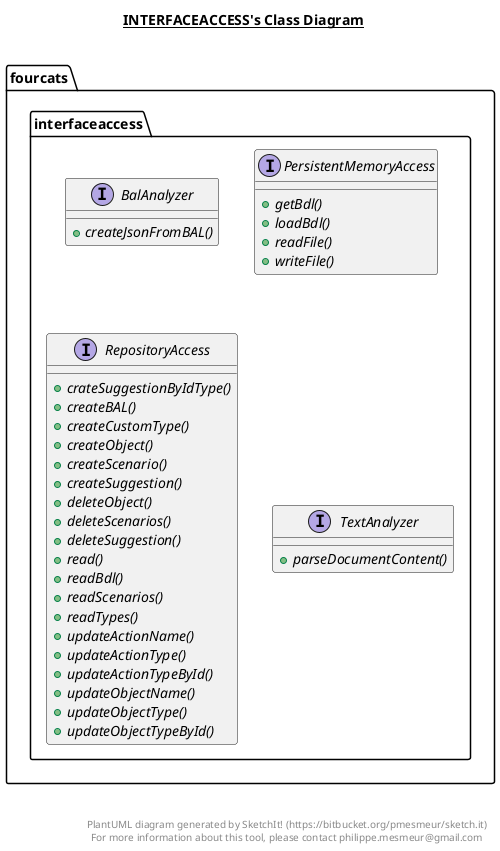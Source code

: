 @startuml

title __INTERFACEACCESS's Class Diagram__\n

  namespace fourcats {
    namespace interfaceaccess {
      interface fourcats.interfaceaccess.BalAnalyzer {
          {abstract} + createJsonFromBAL()
      }
    }
  }
  

  namespace fourcats {
    namespace interfaceaccess {
      interface fourcats.interfaceaccess.PersistentMemoryAccess {
          {abstract} + getBdl()
          {abstract} + loadBdl()
          {abstract} + readFile()
          {abstract} + writeFile()
      }
    }
  }
  

  namespace fourcats {
    namespace interfaceaccess {
      interface fourcats.interfaceaccess.RepositoryAccess {
          {abstract} + crateSuggestionByIdType()
          {abstract} + createBAL()
          {abstract} + createCustomType()
          {abstract} + createObject()
          {abstract} + createScenario()
          {abstract} + createSuggestion()
          {abstract} + deleteObject()
          {abstract} + deleteScenarios()
          {abstract} + deleteSuggestion()
          {abstract} + read()
          {abstract} + readBdl()
          {abstract} + readScenarios()
          {abstract} + readTypes()
          {abstract} + updateActionName()
          {abstract} + updateActionType()
          {abstract} + updateActionTypeById()
          {abstract} + updateObjectName()
          {abstract} + updateObjectType()
          {abstract} + updateObjectTypeById()
      }
    }
  }
  

  namespace fourcats {
    namespace interfaceaccess {
      interface fourcats.interfaceaccess.TextAnalyzer {
          {abstract} + parseDocumentContent()
      }
    }
  }
  



right footer


PlantUML diagram generated by SketchIt! (https://bitbucket.org/pmesmeur/sketch.it)
For more information about this tool, please contact philippe.mesmeur@gmail.com
endfooter

@enduml
